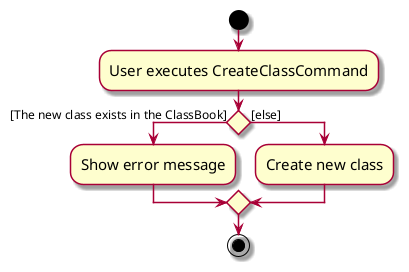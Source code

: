 @startuml
skin rose
skinparam ActivityFontSize 15
skinparam ArrowFontSize 12
start
:User executes CreateClassCommand;

'Since the beta syntax does not support placing the condition outside the
'diamond we place it as the true branch instead.

if () then ([The new class exists in the ClassBook])
    :Show error message;
else ([else])
    :Create new class;
endif
stop
@enduml
